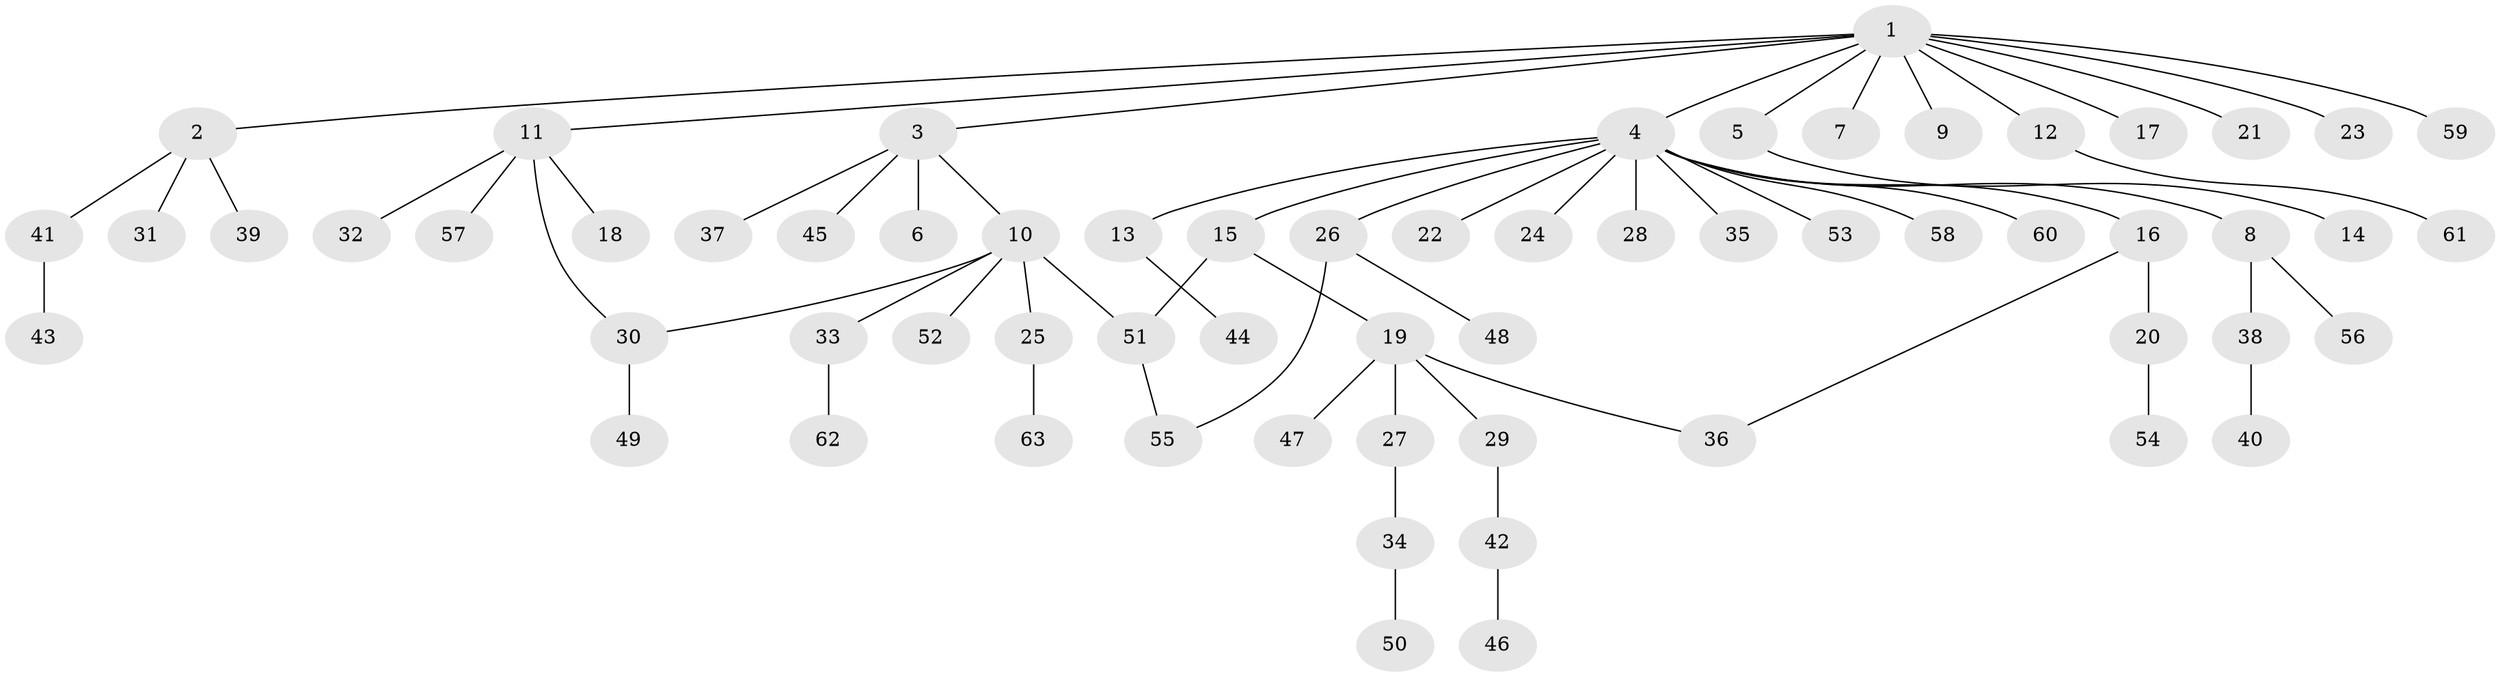 // Generated by graph-tools (version 1.1) at 2025/48/03/09/25 04:48:12]
// undirected, 63 vertices, 66 edges
graph export_dot {
graph [start="1"]
  node [color=gray90,style=filled];
  1;
  2;
  3;
  4;
  5;
  6;
  7;
  8;
  9;
  10;
  11;
  12;
  13;
  14;
  15;
  16;
  17;
  18;
  19;
  20;
  21;
  22;
  23;
  24;
  25;
  26;
  27;
  28;
  29;
  30;
  31;
  32;
  33;
  34;
  35;
  36;
  37;
  38;
  39;
  40;
  41;
  42;
  43;
  44;
  45;
  46;
  47;
  48;
  49;
  50;
  51;
  52;
  53;
  54;
  55;
  56;
  57;
  58;
  59;
  60;
  61;
  62;
  63;
  1 -- 2;
  1 -- 3;
  1 -- 4;
  1 -- 5;
  1 -- 7;
  1 -- 9;
  1 -- 11;
  1 -- 12;
  1 -- 17;
  1 -- 21;
  1 -- 23;
  1 -- 59;
  2 -- 31;
  2 -- 39;
  2 -- 41;
  3 -- 6;
  3 -- 10;
  3 -- 37;
  3 -- 45;
  4 -- 8;
  4 -- 13;
  4 -- 15;
  4 -- 16;
  4 -- 22;
  4 -- 24;
  4 -- 26;
  4 -- 28;
  4 -- 35;
  4 -- 53;
  4 -- 58;
  4 -- 60;
  5 -- 14;
  8 -- 38;
  8 -- 56;
  10 -- 25;
  10 -- 30;
  10 -- 33;
  10 -- 51;
  10 -- 52;
  11 -- 18;
  11 -- 30;
  11 -- 32;
  11 -- 57;
  12 -- 61;
  13 -- 44;
  15 -- 19;
  15 -- 51;
  16 -- 20;
  16 -- 36;
  19 -- 27;
  19 -- 29;
  19 -- 36;
  19 -- 47;
  20 -- 54;
  25 -- 63;
  26 -- 48;
  26 -- 55;
  27 -- 34;
  29 -- 42;
  30 -- 49;
  33 -- 62;
  34 -- 50;
  38 -- 40;
  41 -- 43;
  42 -- 46;
  51 -- 55;
}
